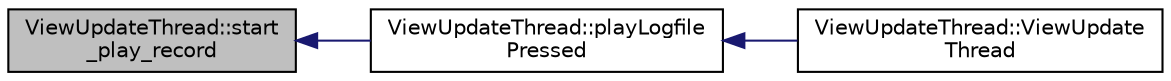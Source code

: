 digraph "ViewUpdateThread::start_play_record"
{
 // INTERACTIVE_SVG=YES
  edge [fontname="Helvetica",fontsize="10",labelfontname="Helvetica",labelfontsize="10"];
  node [fontname="Helvetica",fontsize="10",shape=record];
  rankdir="LR";
  Node1 [label="ViewUpdateThread::start\l_play_record",height=0.2,width=0.4,color="black", fillcolor="grey75", style="filled", fontcolor="black"];
  Node1 -> Node2 [dir="back",color="midnightblue",fontsize="10",style="solid",fontname="Helvetica"];
  Node2 [label="ViewUpdateThread::playLogfile\lPressed",height=0.2,width=0.4,color="black", fillcolor="white", style="filled",URL="$d8/db5/class_view_update_thread.html#aaebb8d0af97137c9ec6147819ab304ed"];
  Node2 -> Node3 [dir="back",color="midnightblue",fontsize="10",style="solid",fontname="Helvetica"];
  Node3 [label="ViewUpdateThread::ViewUpdate\lThread",height=0.2,width=0.4,color="black", fillcolor="white", style="filled",URL="$d8/db5/class_view_update_thread.html#a39177c92f69911f0dba02dfe627e393c"];
}
